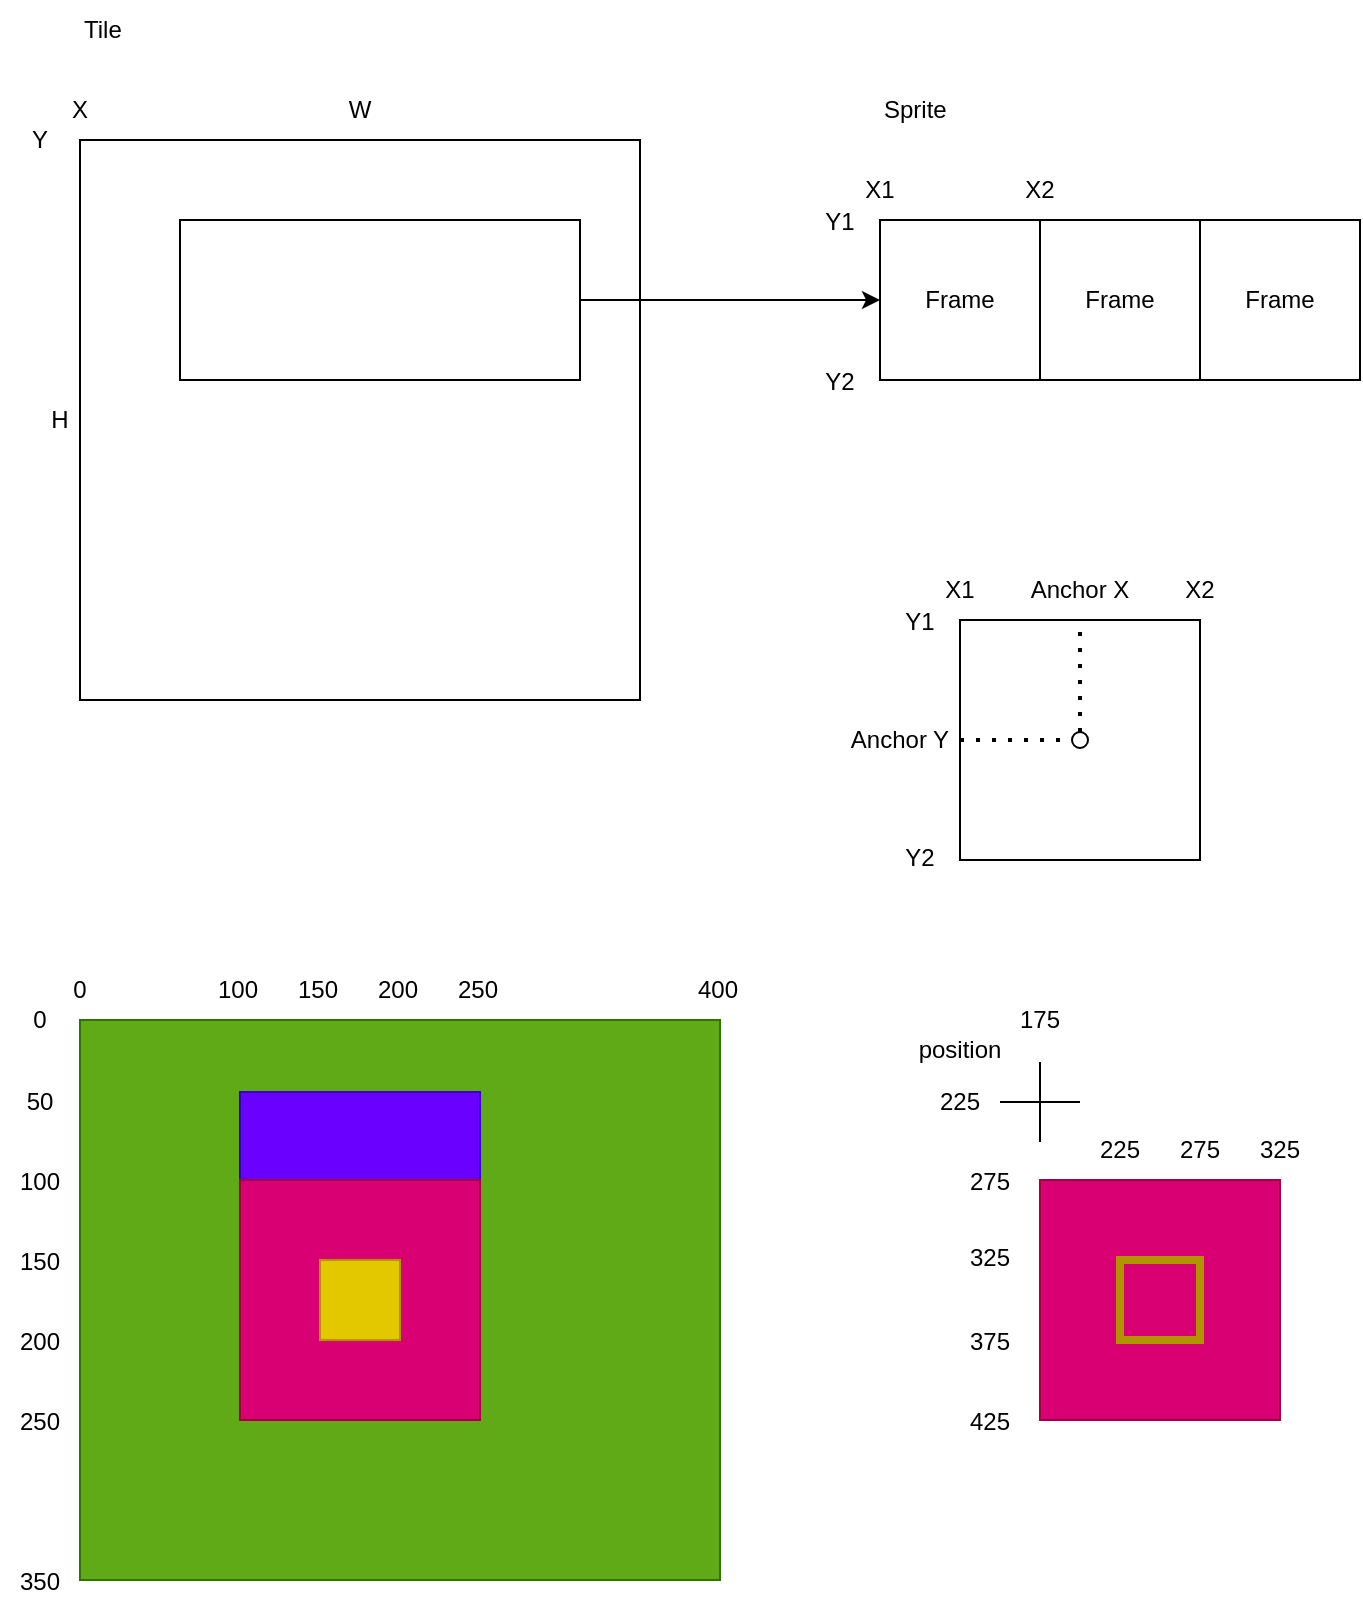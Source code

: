 <mxfile version="24.2.5" type="device">
  <diagram name="Page-1" id="IugL9y6nnGTw2v5ZM45G">
    <mxGraphModel dx="979" dy="532" grid="1" gridSize="10" guides="1" tooltips="1" connect="1" arrows="1" fold="1" page="1" pageScale="1" pageWidth="827" pageHeight="1169" math="0" shadow="0">
      <root>
        <mxCell id="VrmxyEgmFLZrZNSK_Zl2-0" />
        <mxCell id="VrmxyEgmFLZrZNSK_Zl2-1" parent="VrmxyEgmFLZrZNSK_Zl2-0" />
        <mxCell id="Obj8VZLm2or6Nr8B7fRs-0" value="" style="rounded=0;whiteSpace=wrap;html=1;" vertex="1" parent="VrmxyEgmFLZrZNSK_Zl2-1">
          <mxGeometry x="80" y="160" width="280" height="280" as="geometry" />
        </mxCell>
        <mxCell id="Obj8VZLm2or6Nr8B7fRs-1" value="Tile" style="text;html=1;align=left;verticalAlign=middle;whiteSpace=wrap;rounded=0;" vertex="1" parent="VrmxyEgmFLZrZNSK_Zl2-1">
          <mxGeometry x="80" y="90" width="60" height="30" as="geometry" />
        </mxCell>
        <mxCell id="Obj8VZLm2or6Nr8B7fRs-2" value="X" style="text;html=1;align=center;verticalAlign=middle;whiteSpace=wrap;rounded=0;" vertex="1" parent="VrmxyEgmFLZrZNSK_Zl2-1">
          <mxGeometry x="70" y="130" width="20" height="30" as="geometry" />
        </mxCell>
        <mxCell id="Obj8VZLm2or6Nr8B7fRs-3" value="Y" style="text;html=1;align=center;verticalAlign=middle;whiteSpace=wrap;rounded=0;" vertex="1" parent="VrmxyEgmFLZrZNSK_Zl2-1">
          <mxGeometry x="50" y="145" width="20" height="30" as="geometry" />
        </mxCell>
        <mxCell id="Obj8VZLm2or6Nr8B7fRs-4" value="W" style="text;html=1;align=center;verticalAlign=middle;whiteSpace=wrap;rounded=0;" vertex="1" parent="VrmxyEgmFLZrZNSK_Zl2-1">
          <mxGeometry x="210" y="130" width="20" height="30" as="geometry" />
        </mxCell>
        <mxCell id="Obj8VZLm2or6Nr8B7fRs-5" value="H" style="text;html=1;align=center;verticalAlign=middle;whiteSpace=wrap;rounded=0;" vertex="1" parent="VrmxyEgmFLZrZNSK_Zl2-1">
          <mxGeometry x="60" y="285" width="20" height="30" as="geometry" />
        </mxCell>
        <mxCell id="Obj8VZLm2or6Nr8B7fRs-6" value="Frame" style="rounded=0;whiteSpace=wrap;html=1;" vertex="1" parent="VrmxyEgmFLZrZNSK_Zl2-1">
          <mxGeometry x="480" y="200" width="80" height="80" as="geometry" />
        </mxCell>
        <mxCell id="Obj8VZLm2or6Nr8B7fRs-7" value="" style="rounded=0;whiteSpace=wrap;html=1;" vertex="1" parent="VrmxyEgmFLZrZNSK_Zl2-1">
          <mxGeometry x="130" y="200" width="200" height="80" as="geometry" />
        </mxCell>
        <mxCell id="Obj8VZLm2or6Nr8B7fRs-8" value="" style="endArrow=classic;html=1;rounded=0;exitX=1;exitY=0.5;exitDx=0;exitDy=0;entryX=0;entryY=0.5;entryDx=0;entryDy=0;" edge="1" parent="VrmxyEgmFLZrZNSK_Zl2-1" source="Obj8VZLm2or6Nr8B7fRs-7" target="Obj8VZLm2or6Nr8B7fRs-6">
          <mxGeometry width="50" height="50" relative="1" as="geometry">
            <mxPoint x="380" y="260" as="sourcePoint" />
            <mxPoint x="430" y="210" as="targetPoint" />
          </mxGeometry>
        </mxCell>
        <mxCell id="Obj8VZLm2or6Nr8B7fRs-10" value="Sprite" style="text;html=1;align=left;verticalAlign=middle;whiteSpace=wrap;rounded=0;" vertex="1" parent="VrmxyEgmFLZrZNSK_Zl2-1">
          <mxGeometry x="480" y="130" width="60" height="30" as="geometry" />
        </mxCell>
        <mxCell id="Obj8VZLm2or6Nr8B7fRs-11" value="X1" style="text;html=1;align=center;verticalAlign=middle;whiteSpace=wrap;rounded=0;" vertex="1" parent="VrmxyEgmFLZrZNSK_Zl2-1">
          <mxGeometry x="470" y="170" width="20" height="30" as="geometry" />
        </mxCell>
        <mxCell id="Obj8VZLm2or6Nr8B7fRs-13" value="Y1" style="text;html=1;align=center;verticalAlign=middle;whiteSpace=wrap;rounded=0;" vertex="1" parent="VrmxyEgmFLZrZNSK_Zl2-1">
          <mxGeometry x="450" y="186" width="20" height="30" as="geometry" />
        </mxCell>
        <mxCell id="Obj8VZLm2or6Nr8B7fRs-14" value="X2" style="text;html=1;align=center;verticalAlign=middle;whiteSpace=wrap;rounded=0;" vertex="1" parent="VrmxyEgmFLZrZNSK_Zl2-1">
          <mxGeometry x="550" y="170" width="20" height="30" as="geometry" />
        </mxCell>
        <mxCell id="Obj8VZLm2or6Nr8B7fRs-15" value="Y2" style="text;html=1;align=center;verticalAlign=middle;whiteSpace=wrap;rounded=0;" vertex="1" parent="VrmxyEgmFLZrZNSK_Zl2-1">
          <mxGeometry x="450" y="266" width="20" height="30" as="geometry" />
        </mxCell>
        <mxCell id="Obj8VZLm2or6Nr8B7fRs-18" value="Frame" style="rounded=0;whiteSpace=wrap;html=1;" vertex="1" parent="VrmxyEgmFLZrZNSK_Zl2-1">
          <mxGeometry x="560" y="200" width="80" height="80" as="geometry" />
        </mxCell>
        <mxCell id="Obj8VZLm2or6Nr8B7fRs-19" value="Frame" style="rounded=0;whiteSpace=wrap;html=1;" vertex="1" parent="VrmxyEgmFLZrZNSK_Zl2-1">
          <mxGeometry x="640" y="200" width="80" height="80" as="geometry" />
        </mxCell>
        <mxCell id="Obj8VZLm2or6Nr8B7fRs-20" value="" style="rounded=0;whiteSpace=wrap;html=1;" vertex="1" parent="VrmxyEgmFLZrZNSK_Zl2-1">
          <mxGeometry x="520" y="400" width="120" height="120" as="geometry" />
        </mxCell>
        <mxCell id="Obj8VZLm2or6Nr8B7fRs-21" value="X1" style="text;html=1;align=center;verticalAlign=middle;whiteSpace=wrap;rounded=0;" vertex="1" parent="VrmxyEgmFLZrZNSK_Zl2-1">
          <mxGeometry x="510" y="370" width="20" height="30" as="geometry" />
        </mxCell>
        <mxCell id="Obj8VZLm2or6Nr8B7fRs-22" value="X2" style="text;html=1;align=center;verticalAlign=middle;whiteSpace=wrap;rounded=0;" vertex="1" parent="VrmxyEgmFLZrZNSK_Zl2-1">
          <mxGeometry x="630" y="370" width="20" height="30" as="geometry" />
        </mxCell>
        <mxCell id="Obj8VZLm2or6Nr8B7fRs-23" value="Y1" style="text;html=1;align=center;verticalAlign=middle;whiteSpace=wrap;rounded=0;" vertex="1" parent="VrmxyEgmFLZrZNSK_Zl2-1">
          <mxGeometry x="490" y="386" width="20" height="30" as="geometry" />
        </mxCell>
        <mxCell id="Obj8VZLm2or6Nr8B7fRs-24" value="Y2" style="text;html=1;align=center;verticalAlign=middle;whiteSpace=wrap;rounded=0;" vertex="1" parent="VrmxyEgmFLZrZNSK_Zl2-1">
          <mxGeometry x="490" y="504" width="20" height="30" as="geometry" />
        </mxCell>
        <mxCell id="Obj8VZLm2or6Nr8B7fRs-25" value="" style="ellipse;whiteSpace=wrap;html=1;aspect=fixed;" vertex="1" parent="VrmxyEgmFLZrZNSK_Zl2-1">
          <mxGeometry x="576" y="456" width="8" height="8" as="geometry" />
        </mxCell>
        <mxCell id="Obj8VZLm2or6Nr8B7fRs-26" value="Anchor X" style="text;html=1;align=center;verticalAlign=middle;whiteSpace=wrap;rounded=0;" vertex="1" parent="VrmxyEgmFLZrZNSK_Zl2-1">
          <mxGeometry x="550" y="370" width="60" height="30" as="geometry" />
        </mxCell>
        <mxCell id="Obj8VZLm2or6Nr8B7fRs-27" value="Anchor Y" style="text;html=1;align=center;verticalAlign=middle;whiteSpace=wrap;rounded=0;" vertex="1" parent="VrmxyEgmFLZrZNSK_Zl2-1">
          <mxGeometry x="460" y="445" width="60" height="30" as="geometry" />
        </mxCell>
        <mxCell id="Obj8VZLm2or6Nr8B7fRs-28" value="" style="endArrow=none;dashed=1;html=1;dashPattern=1 3;strokeWidth=2;rounded=0;entryX=0.5;entryY=0;entryDx=0;entryDy=0;exitX=0.5;exitY=0;exitDx=0;exitDy=0;" edge="1" parent="VrmxyEgmFLZrZNSK_Zl2-1" source="Obj8VZLm2or6Nr8B7fRs-25" target="Obj8VZLm2or6Nr8B7fRs-20">
          <mxGeometry width="50" height="50" relative="1" as="geometry">
            <mxPoint x="710" y="470" as="sourcePoint" />
            <mxPoint x="760" y="420" as="targetPoint" />
          </mxGeometry>
        </mxCell>
        <mxCell id="Obj8VZLm2or6Nr8B7fRs-29" value="" style="endArrow=none;dashed=1;html=1;dashPattern=1 3;strokeWidth=2;rounded=0;entryX=0;entryY=0.5;entryDx=0;entryDy=0;exitX=0;exitY=0.5;exitDx=0;exitDy=0;" edge="1" parent="VrmxyEgmFLZrZNSK_Zl2-1" source="Obj8VZLm2or6Nr8B7fRs-20" target="Obj8VZLm2or6Nr8B7fRs-25">
          <mxGeometry width="50" height="50" relative="1" as="geometry">
            <mxPoint x="420" y="510" as="sourcePoint" />
            <mxPoint x="470" y="460" as="targetPoint" />
          </mxGeometry>
        </mxCell>
        <mxCell id="Obj8VZLm2or6Nr8B7fRs-30" value="" style="rounded=0;whiteSpace=wrap;html=1;fillColor=#60a917;fontColor=#ffffff;strokeColor=#2D7600;" vertex="1" parent="VrmxyEgmFLZrZNSK_Zl2-1">
          <mxGeometry x="80" y="600" width="320" height="280" as="geometry" />
        </mxCell>
        <mxCell id="Obj8VZLm2or6Nr8B7fRs-31" value="0" style="text;html=1;align=center;verticalAlign=middle;whiteSpace=wrap;rounded=0;" vertex="1" parent="VrmxyEgmFLZrZNSK_Zl2-1">
          <mxGeometry x="60" y="570" width="40" height="30" as="geometry" />
        </mxCell>
        <mxCell id="Obj8VZLm2or6Nr8B7fRs-33" value="100" style="text;html=1;align=center;verticalAlign=middle;whiteSpace=wrap;rounded=0;" vertex="1" parent="VrmxyEgmFLZrZNSK_Zl2-1">
          <mxGeometry x="144" y="570" width="30" height="30" as="geometry" />
        </mxCell>
        <mxCell id="Obj8VZLm2or6Nr8B7fRs-34" value="150" style="text;html=1;align=center;verticalAlign=middle;whiteSpace=wrap;rounded=0;" vertex="1" parent="VrmxyEgmFLZrZNSK_Zl2-1">
          <mxGeometry x="184" y="570" width="30" height="30" as="geometry" />
        </mxCell>
        <mxCell id="Obj8VZLm2or6Nr8B7fRs-35" value="200" style="text;html=1;align=center;verticalAlign=middle;whiteSpace=wrap;rounded=0;" vertex="1" parent="VrmxyEgmFLZrZNSK_Zl2-1">
          <mxGeometry x="224" y="570" width="30" height="30" as="geometry" />
        </mxCell>
        <mxCell id="Obj8VZLm2or6Nr8B7fRs-36" value="250" style="text;html=1;align=center;verticalAlign=middle;whiteSpace=wrap;rounded=0;" vertex="1" parent="VrmxyEgmFLZrZNSK_Zl2-1">
          <mxGeometry x="264" y="570" width="30" height="30" as="geometry" />
        </mxCell>
        <mxCell id="Obj8VZLm2or6Nr8B7fRs-37" value="400" style="text;html=1;align=center;verticalAlign=middle;whiteSpace=wrap;rounded=0;" vertex="1" parent="VrmxyEgmFLZrZNSK_Zl2-1">
          <mxGeometry x="384" y="570" width="30" height="30" as="geometry" />
        </mxCell>
        <mxCell id="Obj8VZLm2or6Nr8B7fRs-38" value="0" style="text;html=1;align=center;verticalAlign=middle;whiteSpace=wrap;rounded=0;" vertex="1" parent="VrmxyEgmFLZrZNSK_Zl2-1">
          <mxGeometry x="40" y="585" width="40" height="30" as="geometry" />
        </mxCell>
        <mxCell id="Obj8VZLm2or6Nr8B7fRs-39" value="50" style="text;html=1;align=center;verticalAlign=middle;whiteSpace=wrap;rounded=0;" vertex="1" parent="VrmxyEgmFLZrZNSK_Zl2-1">
          <mxGeometry x="40" y="626" width="40" height="30" as="geometry" />
        </mxCell>
        <mxCell id="Obj8VZLm2or6Nr8B7fRs-40" value="100" style="text;html=1;align=center;verticalAlign=middle;whiteSpace=wrap;rounded=0;" vertex="1" parent="VrmxyEgmFLZrZNSK_Zl2-1">
          <mxGeometry x="40" y="666" width="40" height="30" as="geometry" />
        </mxCell>
        <mxCell id="Obj8VZLm2or6Nr8B7fRs-41" value="150" style="text;html=1;align=center;verticalAlign=middle;whiteSpace=wrap;rounded=0;" vertex="1" parent="VrmxyEgmFLZrZNSK_Zl2-1">
          <mxGeometry x="40" y="706" width="40" height="30" as="geometry" />
        </mxCell>
        <mxCell id="Obj8VZLm2or6Nr8B7fRs-43" value="200" style="text;html=1;align=center;verticalAlign=middle;whiteSpace=wrap;rounded=0;" vertex="1" parent="VrmxyEgmFLZrZNSK_Zl2-1">
          <mxGeometry x="40" y="746" width="40" height="30" as="geometry" />
        </mxCell>
        <mxCell id="Obj8VZLm2or6Nr8B7fRs-45" value="250" style="text;html=1;align=center;verticalAlign=middle;whiteSpace=wrap;rounded=0;" vertex="1" parent="VrmxyEgmFLZrZNSK_Zl2-1">
          <mxGeometry x="40" y="786" width="40" height="30" as="geometry" />
        </mxCell>
        <mxCell id="Obj8VZLm2or6Nr8B7fRs-46" value="350" style="text;html=1;align=center;verticalAlign=middle;whiteSpace=wrap;rounded=0;" vertex="1" parent="VrmxyEgmFLZrZNSK_Zl2-1">
          <mxGeometry x="40" y="866" width="40" height="30" as="geometry" />
        </mxCell>
        <mxCell id="Obj8VZLm2or6Nr8B7fRs-47" value="" style="rounded=0;whiteSpace=wrap;html=1;fillColor=#6a00ff;fontColor=#ffffff;strokeColor=#3700CC;" vertex="1" parent="VrmxyEgmFLZrZNSK_Zl2-1">
          <mxGeometry x="160" y="636" width="120" height="164" as="geometry" />
        </mxCell>
        <mxCell id="Obj8VZLm2or6Nr8B7fRs-48" value="" style="rounded=0;whiteSpace=wrap;html=1;fillColor=#d80073;fontColor=#ffffff;strokeColor=#A50040;" vertex="1" parent="VrmxyEgmFLZrZNSK_Zl2-1">
          <mxGeometry x="160" y="680" width="120" height="120" as="geometry" />
        </mxCell>
        <mxCell id="Obj8VZLm2or6Nr8B7fRs-49" value="" style="rounded=0;whiteSpace=wrap;html=1;fillColor=#e3c800;fontColor=#000000;strokeColor=#B09500;" vertex="1" parent="VrmxyEgmFLZrZNSK_Zl2-1">
          <mxGeometry x="200" y="720" width="40" height="40" as="geometry" />
        </mxCell>
        <mxCell id="Obj8VZLm2or6Nr8B7fRs-50" value="" style="endArrow=none;html=1;rounded=0;" edge="1" parent="VrmxyEgmFLZrZNSK_Zl2-1">
          <mxGeometry width="50" height="50" relative="1" as="geometry">
            <mxPoint x="560" y="661" as="sourcePoint" />
            <mxPoint x="560" y="621" as="targetPoint" />
          </mxGeometry>
        </mxCell>
        <mxCell id="Obj8VZLm2or6Nr8B7fRs-51" value="" style="endArrow=none;html=1;rounded=0;" edge="1" parent="VrmxyEgmFLZrZNSK_Zl2-1">
          <mxGeometry width="50" height="50" relative="1" as="geometry">
            <mxPoint x="540" y="641" as="sourcePoint" />
            <mxPoint x="580" y="641" as="targetPoint" />
          </mxGeometry>
        </mxCell>
        <mxCell id="Obj8VZLm2or6Nr8B7fRs-52" value="175" style="text;html=1;align=center;verticalAlign=middle;whiteSpace=wrap;rounded=0;" vertex="1" parent="VrmxyEgmFLZrZNSK_Zl2-1">
          <mxGeometry x="545" y="585" width="30" height="30" as="geometry" />
        </mxCell>
        <mxCell id="Obj8VZLm2or6Nr8B7fRs-53" value="225" style="text;html=1;align=center;verticalAlign=middle;whiteSpace=wrap;rounded=0;" vertex="1" parent="VrmxyEgmFLZrZNSK_Zl2-1">
          <mxGeometry x="505" y="626" width="30" height="30" as="geometry" />
        </mxCell>
        <mxCell id="Obj8VZLm2or6Nr8B7fRs-54" value="position" style="text;html=1;align=center;verticalAlign=middle;whiteSpace=wrap;rounded=0;" vertex="1" parent="VrmxyEgmFLZrZNSK_Zl2-1">
          <mxGeometry x="490" y="600" width="60" height="30" as="geometry" />
        </mxCell>
        <mxCell id="Obj8VZLm2or6Nr8B7fRs-55" value="" style="rounded=0;whiteSpace=wrap;html=1;fillColor=#d80073;fontColor=#ffffff;strokeColor=#A50040;" vertex="1" parent="VrmxyEgmFLZrZNSK_Zl2-1">
          <mxGeometry x="560" y="680" width="120" height="120" as="geometry" />
        </mxCell>
        <mxCell id="Obj8VZLm2or6Nr8B7fRs-56" value="" style="rounded=0;whiteSpace=wrap;html=1;fillColor=none;fontColor=#000000;strokeColor=#B09500;strokeWidth=4;" vertex="1" parent="VrmxyEgmFLZrZNSK_Zl2-1">
          <mxGeometry x="600" y="720" width="40" height="40" as="geometry" />
        </mxCell>
        <mxCell id="Obj8VZLm2or6Nr8B7fRs-57" value="325" style="text;html=1;align=center;verticalAlign=middle;whiteSpace=wrap;rounded=0;" vertex="1" parent="VrmxyEgmFLZrZNSK_Zl2-1">
          <mxGeometry x="665" y="650" width="30" height="30" as="geometry" />
        </mxCell>
        <mxCell id="Obj8VZLm2or6Nr8B7fRs-58" value="275" style="text;html=1;align=center;verticalAlign=middle;whiteSpace=wrap;rounded=0;" vertex="1" parent="VrmxyEgmFLZrZNSK_Zl2-1">
          <mxGeometry x="520" y="666" width="30" height="30" as="geometry" />
        </mxCell>
        <mxCell id="Obj8VZLm2or6Nr8B7fRs-59" value="325" style="text;html=1;align=center;verticalAlign=middle;whiteSpace=wrap;rounded=0;" vertex="1" parent="VrmxyEgmFLZrZNSK_Zl2-1">
          <mxGeometry x="520" y="704" width="30" height="30" as="geometry" />
        </mxCell>
        <mxCell id="Obj8VZLm2or6Nr8B7fRs-60" value="375" style="text;html=1;align=center;verticalAlign=middle;whiteSpace=wrap;rounded=0;" vertex="1" parent="VrmxyEgmFLZrZNSK_Zl2-1">
          <mxGeometry x="520" y="746" width="30" height="30" as="geometry" />
        </mxCell>
        <mxCell id="Obj8VZLm2or6Nr8B7fRs-61" value="425" style="text;html=1;align=center;verticalAlign=middle;whiteSpace=wrap;rounded=0;" vertex="1" parent="VrmxyEgmFLZrZNSK_Zl2-1">
          <mxGeometry x="520" y="786" width="30" height="30" as="geometry" />
        </mxCell>
        <mxCell id="Obj8VZLm2or6Nr8B7fRs-62" value="225" style="text;html=1;align=center;verticalAlign=middle;whiteSpace=wrap;rounded=0;" vertex="1" parent="VrmxyEgmFLZrZNSK_Zl2-1">
          <mxGeometry x="585" y="650" width="30" height="30" as="geometry" />
        </mxCell>
        <mxCell id="Obj8VZLm2or6Nr8B7fRs-63" value="275" style="text;html=1;align=center;verticalAlign=middle;whiteSpace=wrap;rounded=0;" vertex="1" parent="VrmxyEgmFLZrZNSK_Zl2-1">
          <mxGeometry x="625" y="650" width="30" height="30" as="geometry" />
        </mxCell>
      </root>
    </mxGraphModel>
  </diagram>
</mxfile>

